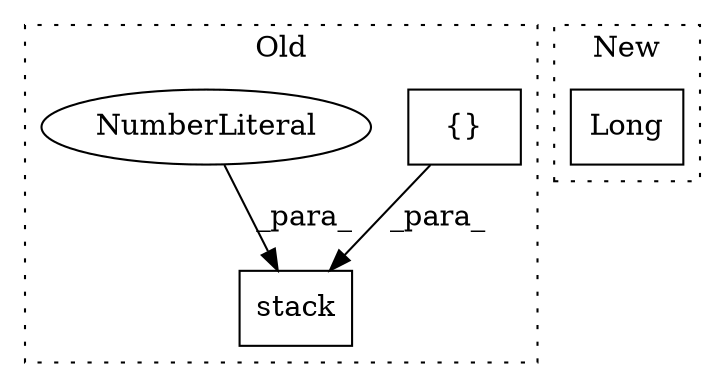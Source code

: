 digraph G {
subgraph cluster0 {
1 [label="{}" a="4" s="631,635" l="1,1" shape="box"];
3 [label="stack" a="32" s="616,638" l="6,1" shape="box"];
4 [label="NumberLiteral" a="34" s="637" l="1" shape="ellipse"];
label = "Old";
style="dotted";
}
subgraph cluster1 {
2 [label="Long" a="32" s="469" l="6" shape="box"];
label = "New";
style="dotted";
}
1 -> 3 [label="_para_"];
4 -> 3 [label="_para_"];
}